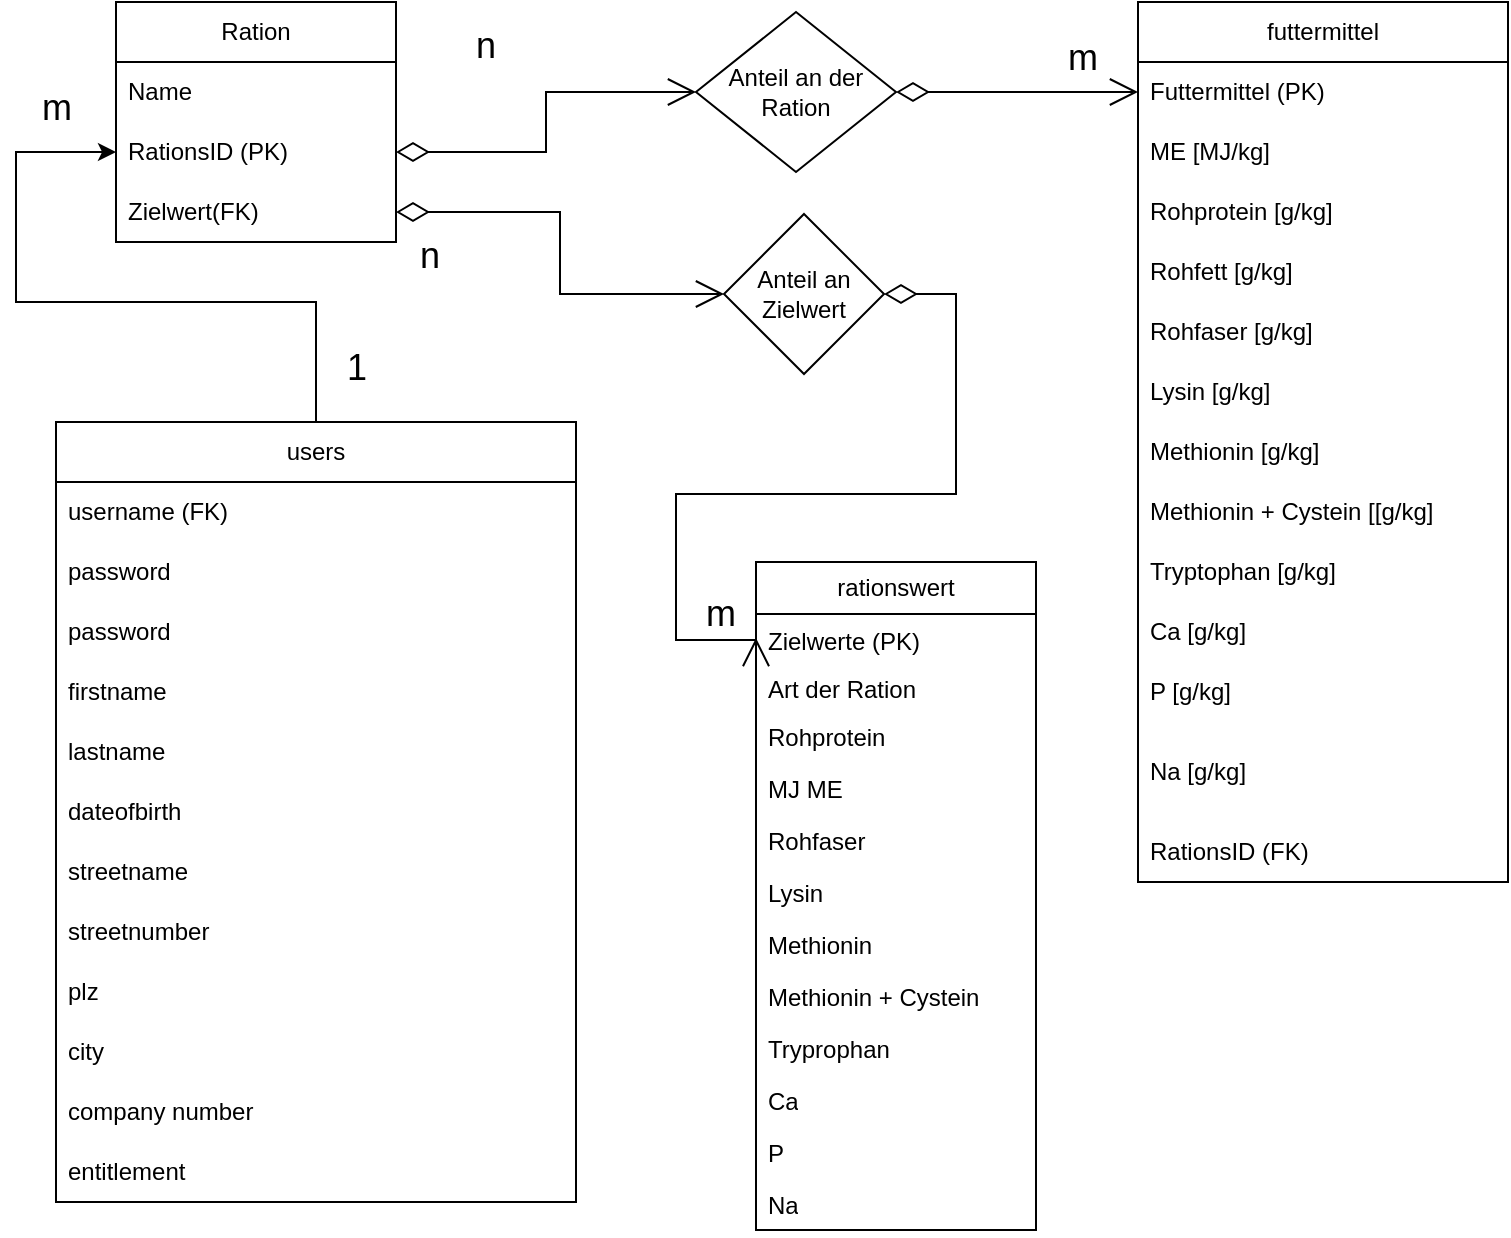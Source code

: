 <mxfile version="21.6.8" type="device">
  <diagram id="R2lEEEUBdFMjLlhIrx00" name="Page-1">
    <mxGraphModel dx="1276" dy="702" grid="1" gridSize="10" guides="1" tooltips="1" connect="1" arrows="1" fold="1" page="1" pageScale="1" pageWidth="827" pageHeight="1169" background="none" math="0" shadow="0" extFonts="Permanent Marker^https://fonts.googleapis.com/css?family=Permanent+Marker">
      <root>
        <mxCell id="0" />
        <mxCell id="1" parent="0" />
        <mxCell id="z6HVpEM0t-7y_xsnie_8-5" style="edgeStyle=orthogonalEdgeStyle;rounded=0;orthogonalLoop=1;jettySize=auto;html=1;entryX=0;entryY=0.5;entryDx=0;entryDy=0;" parent="1" source="haGexnzMSb4pTG4VEta0-5" target="haGexnzMSb4pTG4VEta0-36" edge="1">
          <mxGeometry relative="1" as="geometry" />
        </mxCell>
        <mxCell id="haGexnzMSb4pTG4VEta0-5" value="users" style="swimlane;fontStyle=0;childLayout=stackLayout;horizontal=1;startSize=30;horizontalStack=0;resizeParent=1;resizeParentMax=0;resizeLast=0;collapsible=1;marginBottom=0;whiteSpace=wrap;html=1;" parent="1" vertex="1">
          <mxGeometry x="40" y="250" width="260" height="390" as="geometry" />
        </mxCell>
        <mxCell id="haGexnzMSb4pTG4VEta0-6" value="username (FK)" style="text;strokeColor=none;fillColor=none;align=left;verticalAlign=middle;spacingLeft=4;spacingRight=4;overflow=hidden;points=[[0,0.5],[1,0.5]];portConstraint=eastwest;rotatable=0;whiteSpace=wrap;html=1;" parent="haGexnzMSb4pTG4VEta0-5" vertex="1">
          <mxGeometry y="30" width="260" height="30" as="geometry" />
        </mxCell>
        <mxCell id="haGexnzMSb4pTG4VEta0-7" value="password&lt;span style=&quot;white-space: pre;&quot;&gt;&#x9;&lt;/span&gt;" style="text;strokeColor=none;fillColor=none;align=left;verticalAlign=middle;spacingLeft=4;spacingRight=4;overflow=hidden;points=[[0,0.5],[1,0.5]];portConstraint=eastwest;rotatable=0;whiteSpace=wrap;html=1;" parent="haGexnzMSb4pTG4VEta0-5" vertex="1">
          <mxGeometry y="60" width="260" height="30" as="geometry" />
        </mxCell>
        <mxCell id="d2Ru8gqRP0aXBG4I82aA-1" value="password&lt;span style=&quot;white-space: pre;&quot;&gt;&#x9;&lt;/span&gt;" style="text;strokeColor=none;fillColor=none;align=left;verticalAlign=middle;spacingLeft=4;spacingRight=4;overflow=hidden;points=[[0,0.5],[1,0.5]];portConstraint=eastwest;rotatable=0;whiteSpace=wrap;html=1;" vertex="1" parent="haGexnzMSb4pTG4VEta0-5">
          <mxGeometry y="90" width="260" height="30" as="geometry" />
        </mxCell>
        <mxCell id="haGexnzMSb4pTG4VEta0-8" value="firstname" style="text;strokeColor=none;fillColor=none;align=left;verticalAlign=middle;spacingLeft=4;spacingRight=4;overflow=hidden;points=[[0,0.5],[1,0.5]];portConstraint=eastwest;rotatable=0;whiteSpace=wrap;html=1;" parent="haGexnzMSb4pTG4VEta0-5" vertex="1">
          <mxGeometry y="120" width="260" height="30" as="geometry" />
        </mxCell>
        <mxCell id="haGexnzMSb4pTG4VEta0-9" value="lastname" style="text;strokeColor=none;fillColor=none;align=left;verticalAlign=middle;spacingLeft=4;spacingRight=4;overflow=hidden;points=[[0,0.5],[1,0.5]];portConstraint=eastwest;rotatable=0;whiteSpace=wrap;html=1;" parent="haGexnzMSb4pTG4VEta0-5" vertex="1">
          <mxGeometry y="150" width="260" height="30" as="geometry" />
        </mxCell>
        <mxCell id="haGexnzMSb4pTG4VEta0-10" value="dateofbirth" style="text;strokeColor=none;fillColor=none;align=left;verticalAlign=middle;spacingLeft=4;spacingRight=4;overflow=hidden;points=[[0,0.5],[1,0.5]];portConstraint=eastwest;rotatable=0;whiteSpace=wrap;html=1;" parent="haGexnzMSb4pTG4VEta0-5" vertex="1">
          <mxGeometry y="180" width="260" height="30" as="geometry" />
        </mxCell>
        <mxCell id="haGexnzMSb4pTG4VEta0-11" value="streetname" style="text;strokeColor=none;fillColor=none;align=left;verticalAlign=middle;spacingLeft=4;spacingRight=4;overflow=hidden;points=[[0,0.5],[1,0.5]];portConstraint=eastwest;rotatable=0;whiteSpace=wrap;html=1;" parent="haGexnzMSb4pTG4VEta0-5" vertex="1">
          <mxGeometry y="210" width="260" height="30" as="geometry" />
        </mxCell>
        <mxCell id="haGexnzMSb4pTG4VEta0-12" value="streetnumber" style="text;strokeColor=none;fillColor=none;align=left;verticalAlign=middle;spacingLeft=4;spacingRight=4;overflow=hidden;points=[[0,0.5],[1,0.5]];portConstraint=eastwest;rotatable=0;whiteSpace=wrap;html=1;" parent="haGexnzMSb4pTG4VEta0-5" vertex="1">
          <mxGeometry y="240" width="260" height="30" as="geometry" />
        </mxCell>
        <mxCell id="haGexnzMSb4pTG4VEta0-13" value="plz" style="text;strokeColor=none;fillColor=none;align=left;verticalAlign=middle;spacingLeft=4;spacingRight=4;overflow=hidden;points=[[0,0.5],[1,0.5]];portConstraint=eastwest;rotatable=0;whiteSpace=wrap;html=1;" parent="haGexnzMSb4pTG4VEta0-5" vertex="1">
          <mxGeometry y="270" width="260" height="30" as="geometry" />
        </mxCell>
        <mxCell id="haGexnzMSb4pTG4VEta0-14" value="city" style="text;strokeColor=none;fillColor=none;align=left;verticalAlign=middle;spacingLeft=4;spacingRight=4;overflow=hidden;points=[[0,0.5],[1,0.5]];portConstraint=eastwest;rotatable=0;whiteSpace=wrap;html=1;" parent="haGexnzMSb4pTG4VEta0-5" vertex="1">
          <mxGeometry y="300" width="260" height="30" as="geometry" />
        </mxCell>
        <mxCell id="haGexnzMSb4pTG4VEta0-15" value="company number" style="text;strokeColor=none;fillColor=none;align=left;verticalAlign=middle;spacingLeft=4;spacingRight=4;overflow=hidden;points=[[0,0.5],[1,0.5]];portConstraint=eastwest;rotatable=0;whiteSpace=wrap;html=1;" parent="haGexnzMSb4pTG4VEta0-5" vertex="1">
          <mxGeometry y="330" width="260" height="30" as="geometry" />
        </mxCell>
        <mxCell id="haGexnzMSb4pTG4VEta0-16" value="entitlement" style="text;strokeColor=none;fillColor=none;align=left;verticalAlign=middle;spacingLeft=4;spacingRight=4;overflow=hidden;points=[[0,0.5],[1,0.5]];portConstraint=eastwest;rotatable=0;whiteSpace=wrap;html=1;" parent="haGexnzMSb4pTG4VEta0-5" vertex="1">
          <mxGeometry y="360" width="260" height="30" as="geometry" />
        </mxCell>
        <mxCell id="haGexnzMSb4pTG4VEta0-17" value="futtermittel" style="swimlane;fontStyle=0;childLayout=stackLayout;horizontal=1;startSize=30;horizontalStack=0;resizeParent=1;resizeParentMax=0;resizeLast=0;collapsible=1;marginBottom=0;whiteSpace=wrap;html=1;" parent="1" vertex="1">
          <mxGeometry x="581" y="40" width="185" height="440" as="geometry" />
        </mxCell>
        <mxCell id="6VUC1AwIp-IwRks0Y4dq-5" value="Futtermittel (PK)" style="text;strokeColor=none;fillColor=none;align=left;verticalAlign=middle;spacingLeft=4;spacingRight=4;overflow=hidden;points=[[0,0.5],[1,0.5]];portConstraint=eastwest;rotatable=0;whiteSpace=wrap;html=1;" parent="haGexnzMSb4pTG4VEta0-17" vertex="1">
          <mxGeometry y="30" width="185" height="30" as="geometry" />
        </mxCell>
        <mxCell id="haGexnzMSb4pTG4VEta0-18" value="ME [MJ/kg]" style="text;strokeColor=none;fillColor=none;align=left;verticalAlign=middle;spacingLeft=4;spacingRight=4;overflow=hidden;points=[[0,0.5],[1,0.5]];portConstraint=eastwest;rotatable=0;whiteSpace=wrap;html=1;" parent="haGexnzMSb4pTG4VEta0-17" vertex="1">
          <mxGeometry y="60" width="185" height="30" as="geometry" />
        </mxCell>
        <mxCell id="haGexnzMSb4pTG4VEta0-19" value="Rohprotein [g/kg]" style="text;strokeColor=none;fillColor=none;align=left;verticalAlign=middle;spacingLeft=4;spacingRight=4;overflow=hidden;points=[[0,0.5],[1,0.5]];portConstraint=eastwest;rotatable=0;whiteSpace=wrap;html=1;" parent="haGexnzMSb4pTG4VEta0-17" vertex="1">
          <mxGeometry y="90" width="185" height="30" as="geometry" />
        </mxCell>
        <mxCell id="haGexnzMSb4pTG4VEta0-20" value="Rohfett [g/kg]" style="text;strokeColor=none;fillColor=none;align=left;verticalAlign=middle;spacingLeft=4;spacingRight=4;overflow=hidden;points=[[0,0.5],[1,0.5]];portConstraint=eastwest;rotatable=0;whiteSpace=wrap;html=1;" parent="haGexnzMSb4pTG4VEta0-17" vertex="1">
          <mxGeometry y="120" width="185" height="30" as="geometry" />
        </mxCell>
        <mxCell id="haGexnzMSb4pTG4VEta0-21" value="Rohfaser [g/kg]" style="text;strokeColor=none;fillColor=none;align=left;verticalAlign=middle;spacingLeft=4;spacingRight=4;overflow=hidden;points=[[0,0.5],[1,0.5]];portConstraint=eastwest;rotatable=0;whiteSpace=wrap;html=1;" parent="haGexnzMSb4pTG4VEta0-17" vertex="1">
          <mxGeometry y="150" width="185" height="30" as="geometry" />
        </mxCell>
        <mxCell id="haGexnzMSb4pTG4VEta0-22" value="Lysin [g/kg]" style="text;strokeColor=none;fillColor=none;align=left;verticalAlign=middle;spacingLeft=4;spacingRight=4;overflow=hidden;points=[[0,0.5],[1,0.5]];portConstraint=eastwest;rotatable=0;whiteSpace=wrap;html=1;" parent="haGexnzMSb4pTG4VEta0-17" vertex="1">
          <mxGeometry y="180" width="185" height="30" as="geometry" />
        </mxCell>
        <mxCell id="haGexnzMSb4pTG4VEta0-23" value="Methionin [g/kg]" style="text;strokeColor=none;fillColor=none;align=left;verticalAlign=middle;spacingLeft=4;spacingRight=4;overflow=hidden;points=[[0,0.5],[1,0.5]];portConstraint=eastwest;rotatable=0;whiteSpace=wrap;html=1;" parent="haGexnzMSb4pTG4VEta0-17" vertex="1">
          <mxGeometry y="210" width="185" height="30" as="geometry" />
        </mxCell>
        <mxCell id="haGexnzMSb4pTG4VEta0-25" value="Methionin + Cystein [[g/kg]" style="text;strokeColor=none;fillColor=none;align=left;verticalAlign=middle;spacingLeft=4;spacingRight=4;overflow=hidden;points=[[0,0.5],[1,0.5]];portConstraint=eastwest;rotatable=0;whiteSpace=wrap;html=1;" parent="haGexnzMSb4pTG4VEta0-17" vertex="1">
          <mxGeometry y="240" width="185" height="30" as="geometry" />
        </mxCell>
        <mxCell id="haGexnzMSb4pTG4VEta0-27" value="Tryptophan [g/kg]" style="text;strokeColor=none;fillColor=none;align=left;verticalAlign=middle;spacingLeft=4;spacingRight=4;overflow=hidden;points=[[0,0.5],[1,0.5]];portConstraint=eastwest;rotatable=0;whiteSpace=wrap;html=1;" parent="haGexnzMSb4pTG4VEta0-17" vertex="1">
          <mxGeometry y="270" width="185" height="30" as="geometry" />
        </mxCell>
        <mxCell id="haGexnzMSb4pTG4VEta0-29" value="Ca [g/kg]" style="text;strokeColor=none;fillColor=none;align=left;verticalAlign=middle;spacingLeft=4;spacingRight=4;overflow=hidden;points=[[0,0.5],[1,0.5]];portConstraint=eastwest;rotatable=0;whiteSpace=wrap;html=1;" parent="haGexnzMSb4pTG4VEta0-17" vertex="1">
          <mxGeometry y="300" width="185" height="30" as="geometry" />
        </mxCell>
        <mxCell id="haGexnzMSb4pTG4VEta0-28" value="P [g/kg]" style="text;strokeColor=none;fillColor=none;align=left;verticalAlign=middle;spacingLeft=4;spacingRight=4;overflow=hidden;points=[[0,0.5],[1,0.5]];portConstraint=eastwest;rotatable=0;whiteSpace=wrap;html=1;" parent="haGexnzMSb4pTG4VEta0-17" vertex="1">
          <mxGeometry y="330" width="185" height="30" as="geometry" />
        </mxCell>
        <mxCell id="haGexnzMSb4pTG4VEta0-26" value="Na [g/kg]" style="text;strokeColor=none;fillColor=none;align=left;verticalAlign=middle;spacingLeft=4;spacingRight=4;overflow=hidden;points=[[0,0.5],[1,0.5]];portConstraint=eastwest;rotatable=0;whiteSpace=wrap;html=1;" parent="haGexnzMSb4pTG4VEta0-17" vertex="1">
          <mxGeometry y="360" width="185" height="50" as="geometry" />
        </mxCell>
        <mxCell id="haGexnzMSb4pTG4VEta0-37" value="RationsID (FK)" style="text;strokeColor=none;fillColor=none;align=left;verticalAlign=middle;spacingLeft=4;spacingRight=4;overflow=hidden;points=[[0,0.5],[1,0.5]];portConstraint=eastwest;rotatable=0;whiteSpace=wrap;html=1;" parent="haGexnzMSb4pTG4VEta0-17" vertex="1">
          <mxGeometry y="410" width="185" height="30" as="geometry" />
        </mxCell>
        <mxCell id="haGexnzMSb4pTG4VEta0-32" value="Ration" style="swimlane;fontStyle=0;childLayout=stackLayout;horizontal=1;startSize=30;horizontalStack=0;resizeParent=1;resizeParentMax=0;resizeLast=0;collapsible=1;marginBottom=0;whiteSpace=wrap;html=1;" parent="1" vertex="1">
          <mxGeometry x="70" y="40" width="140" height="120" as="geometry" />
        </mxCell>
        <mxCell id="haGexnzMSb4pTG4VEta0-33" value="Name" style="text;strokeColor=none;fillColor=none;align=left;verticalAlign=middle;spacingLeft=4;spacingRight=4;overflow=hidden;points=[[0,0.5],[1,0.5]];portConstraint=eastwest;rotatable=0;whiteSpace=wrap;html=1;" parent="haGexnzMSb4pTG4VEta0-32" vertex="1">
          <mxGeometry y="30" width="140" height="30" as="geometry" />
        </mxCell>
        <mxCell id="haGexnzMSb4pTG4VEta0-36" value="RationsID (PK)" style="text;strokeColor=none;fillColor=none;align=left;verticalAlign=middle;spacingLeft=4;spacingRight=4;overflow=hidden;points=[[0,0.5],[1,0.5]];portConstraint=eastwest;rotatable=0;whiteSpace=wrap;html=1;" parent="haGexnzMSb4pTG4VEta0-32" vertex="1">
          <mxGeometry y="60" width="140" height="30" as="geometry" />
        </mxCell>
        <mxCell id="6VUC1AwIp-IwRks0Y4dq-29" value="Zielwert(FK)" style="text;strokeColor=none;fillColor=none;align=left;verticalAlign=middle;spacingLeft=4;spacingRight=4;overflow=hidden;points=[[0,0.5],[1,0.5]];portConstraint=eastwest;rotatable=0;whiteSpace=wrap;html=1;" parent="haGexnzMSb4pTG4VEta0-32" vertex="1">
          <mxGeometry y="90" width="140" height="30" as="geometry" />
        </mxCell>
        <mxCell id="6VUC1AwIp-IwRks0Y4dq-2" value="" style="endArrow=open;html=1;endSize=12;startArrow=diamondThin;startSize=14;startFill=0;edgeStyle=orthogonalEdgeStyle;rounded=0;exitX=1;exitY=0.5;exitDx=0;exitDy=0;entryX=0;entryY=0.5;entryDx=0;entryDy=0;" parent="1" source="6VUC1AwIp-IwRks0Y4dq-25" target="6VUC1AwIp-IwRks0Y4dq-5" edge="1">
          <mxGeometry relative="1" as="geometry">
            <mxPoint x="450" y="70" as="sourcePoint" />
            <mxPoint x="580" y="70" as="targetPoint" />
          </mxGeometry>
        </mxCell>
        <mxCell id="6VUC1AwIp-IwRks0Y4dq-4" value="&lt;font style=&quot;font-size: 18px;&quot;&gt;m&lt;/font&gt;" style="edgeLabel;resizable=0;html=1;align=right;verticalAlign=top;" parent="6VUC1AwIp-IwRks0Y4dq-2" connectable="0" vertex="1">
          <mxGeometry x="1" relative="1" as="geometry">
            <mxPoint x="-20" y="-34" as="offset" />
          </mxGeometry>
        </mxCell>
        <mxCell id="6VUC1AwIp-IwRks0Y4dq-7" value="rationswert" style="swimlane;fontStyle=0;childLayout=stackLayout;horizontal=1;startSize=26;fillColor=none;horizontalStack=0;resizeParent=1;resizeParentMax=0;resizeLast=0;collapsible=1;marginBottom=0;whiteSpace=wrap;html=1;" parent="1" vertex="1">
          <mxGeometry x="390" y="320" width="140" height="334" as="geometry" />
        </mxCell>
        <mxCell id="6VUC1AwIp-IwRks0Y4dq-28" value="Zielwerte (PK)" style="text;strokeColor=none;fillColor=none;align=left;verticalAlign=top;spacingLeft=4;spacingRight=4;overflow=hidden;rotatable=0;points=[[0,0.5],[1,0.5]];portConstraint=eastwest;whiteSpace=wrap;html=1;" parent="6VUC1AwIp-IwRks0Y4dq-7" vertex="1">
          <mxGeometry y="26" width="140" height="24" as="geometry" />
        </mxCell>
        <mxCell id="z6HVpEM0t-7y_xsnie_8-3" value="Art der Ration" style="text;strokeColor=none;fillColor=none;align=left;verticalAlign=top;spacingLeft=4;spacingRight=4;overflow=hidden;rotatable=0;points=[[0,0.5],[1,0.5]];portConstraint=eastwest;whiteSpace=wrap;html=1;" parent="6VUC1AwIp-IwRks0Y4dq-7" vertex="1">
          <mxGeometry y="50" width="140" height="24" as="geometry" />
        </mxCell>
        <mxCell id="6VUC1AwIp-IwRks0Y4dq-9" value="Rohprotein" style="text;strokeColor=none;fillColor=none;align=left;verticalAlign=top;spacingLeft=4;spacingRight=4;overflow=hidden;rotatable=0;points=[[0,0.5],[1,0.5]];portConstraint=eastwest;whiteSpace=wrap;html=1;" parent="6VUC1AwIp-IwRks0Y4dq-7" vertex="1">
          <mxGeometry y="74" width="140" height="26" as="geometry" />
        </mxCell>
        <mxCell id="6VUC1AwIp-IwRks0Y4dq-8" value="MJ ME" style="text;strokeColor=none;fillColor=none;align=left;verticalAlign=top;spacingLeft=4;spacingRight=4;overflow=hidden;rotatable=0;points=[[0,0.5],[1,0.5]];portConstraint=eastwest;whiteSpace=wrap;html=1;" parent="6VUC1AwIp-IwRks0Y4dq-7" vertex="1">
          <mxGeometry y="100" width="140" height="26" as="geometry" />
        </mxCell>
        <mxCell id="6VUC1AwIp-IwRks0Y4dq-10" value="Rohfaser" style="text;strokeColor=none;fillColor=none;align=left;verticalAlign=top;spacingLeft=4;spacingRight=4;overflow=hidden;rotatable=0;points=[[0,0.5],[1,0.5]];portConstraint=eastwest;whiteSpace=wrap;html=1;" parent="6VUC1AwIp-IwRks0Y4dq-7" vertex="1">
          <mxGeometry y="126" width="140" height="26" as="geometry" />
        </mxCell>
        <mxCell id="6VUC1AwIp-IwRks0Y4dq-12" value="Lysin&lt;br&gt;" style="text;strokeColor=none;fillColor=none;align=left;verticalAlign=top;spacingLeft=4;spacingRight=4;overflow=hidden;rotatable=0;points=[[0,0.5],[1,0.5]];portConstraint=eastwest;whiteSpace=wrap;html=1;" parent="6VUC1AwIp-IwRks0Y4dq-7" vertex="1">
          <mxGeometry y="152" width="140" height="26" as="geometry" />
        </mxCell>
        <mxCell id="6VUC1AwIp-IwRks0Y4dq-11" value="Methionin" style="text;strokeColor=none;fillColor=none;align=left;verticalAlign=top;spacingLeft=4;spacingRight=4;overflow=hidden;rotatable=0;points=[[0,0.5],[1,0.5]];portConstraint=eastwest;whiteSpace=wrap;html=1;" parent="6VUC1AwIp-IwRks0Y4dq-7" vertex="1">
          <mxGeometry y="178" width="140" height="26" as="geometry" />
        </mxCell>
        <mxCell id="6VUC1AwIp-IwRks0Y4dq-13" value="Methionin + Cystein" style="text;strokeColor=none;fillColor=none;align=left;verticalAlign=top;spacingLeft=4;spacingRight=4;overflow=hidden;rotatable=0;points=[[0,0.5],[1,0.5]];portConstraint=eastwest;whiteSpace=wrap;html=1;" parent="6VUC1AwIp-IwRks0Y4dq-7" vertex="1">
          <mxGeometry y="204" width="140" height="26" as="geometry" />
        </mxCell>
        <mxCell id="6VUC1AwIp-IwRks0Y4dq-14" value="Tryprophan" style="text;strokeColor=none;fillColor=none;align=left;verticalAlign=top;spacingLeft=4;spacingRight=4;overflow=hidden;rotatable=0;points=[[0,0.5],[1,0.5]];portConstraint=eastwest;whiteSpace=wrap;html=1;" parent="6VUC1AwIp-IwRks0Y4dq-7" vertex="1">
          <mxGeometry y="230" width="140" height="26" as="geometry" />
        </mxCell>
        <mxCell id="6VUC1AwIp-IwRks0Y4dq-15" value="Ca" style="text;strokeColor=none;fillColor=none;align=left;verticalAlign=top;spacingLeft=4;spacingRight=4;overflow=hidden;rotatable=0;points=[[0,0.5],[1,0.5]];portConstraint=eastwest;whiteSpace=wrap;html=1;" parent="6VUC1AwIp-IwRks0Y4dq-7" vertex="1">
          <mxGeometry y="256" width="140" height="26" as="geometry" />
        </mxCell>
        <mxCell id="6VUC1AwIp-IwRks0Y4dq-16" value="P" style="text;strokeColor=none;fillColor=none;align=left;verticalAlign=top;spacingLeft=4;spacingRight=4;overflow=hidden;rotatable=0;points=[[0,0.5],[1,0.5]];portConstraint=eastwest;whiteSpace=wrap;html=1;" parent="6VUC1AwIp-IwRks0Y4dq-7" vertex="1">
          <mxGeometry y="282" width="140" height="26" as="geometry" />
        </mxCell>
        <mxCell id="6VUC1AwIp-IwRks0Y4dq-17" value="Na" style="text;strokeColor=none;fillColor=none;align=left;verticalAlign=top;spacingLeft=4;spacingRight=4;overflow=hidden;rotatable=0;points=[[0,0.5],[1,0.5]];portConstraint=eastwest;whiteSpace=wrap;html=1;" parent="6VUC1AwIp-IwRks0Y4dq-7" vertex="1">
          <mxGeometry y="308" width="140" height="26" as="geometry" />
        </mxCell>
        <mxCell id="6VUC1AwIp-IwRks0Y4dq-23" value="" style="endArrow=open;html=1;endSize=12;startArrow=diamondThin;startSize=14;startFill=0;edgeStyle=orthogonalEdgeStyle;rounded=0;entryX=0;entryY=0.5;entryDx=0;entryDy=0;exitX=1;exitY=0.5;exitDx=0;exitDy=0;" parent="1" source="haGexnzMSb4pTG4VEta0-36" target="6VUC1AwIp-IwRks0Y4dq-25" edge="1">
          <mxGeometry x="0.5" y="40" relative="1" as="geometry">
            <mxPoint x="220" y="70" as="sourcePoint" />
            <mxPoint x="330" y="70" as="targetPoint" />
            <Array as="points" />
            <mxPoint as="offset" />
          </mxGeometry>
        </mxCell>
        <mxCell id="6VUC1AwIp-IwRks0Y4dq-24" value="&lt;font style=&quot;font-size: 18px;&quot;&gt;n&lt;/font&gt;" style="edgeLabel;resizable=0;html=1;align=right;verticalAlign=top;" parent="6VUC1AwIp-IwRks0Y4dq-23" connectable="0" vertex="1">
          <mxGeometry x="1" relative="1" as="geometry">
            <mxPoint x="-100" y="-40" as="offset" />
          </mxGeometry>
        </mxCell>
        <mxCell id="6VUC1AwIp-IwRks0Y4dq-25" value="Anteil an der Ration" style="rhombus;whiteSpace=wrap;html=1;" parent="1" vertex="1">
          <mxGeometry x="360" y="45" width="100" height="80" as="geometry" />
        </mxCell>
        <mxCell id="6VUC1AwIp-IwRks0Y4dq-30" value="" style="endArrow=open;html=1;endSize=12;startArrow=diamondThin;startSize=14;startFill=0;edgeStyle=orthogonalEdgeStyle;rounded=0;exitX=1;exitY=0.5;exitDx=0;exitDy=0;entryX=0;entryY=0.5;entryDx=0;entryDy=0;" parent="1" source="6VUC1AwIp-IwRks0Y4dq-33" target="6VUC1AwIp-IwRks0Y4dq-28" edge="1">
          <mxGeometry relative="1" as="geometry">
            <mxPoint x="210" y="330" as="sourcePoint" />
            <mxPoint x="370" y="330" as="targetPoint" />
            <Array as="points">
              <mxPoint x="490" y="186" />
              <mxPoint x="490" y="286" />
              <mxPoint x="350" y="286" />
              <mxPoint x="350" y="359" />
            </Array>
          </mxGeometry>
        </mxCell>
        <mxCell id="6VUC1AwIp-IwRks0Y4dq-32" value="&lt;font style=&quot;font-size: 18px;&quot;&gt;m&lt;/font&gt;" style="edgeLabel;resizable=0;html=1;align=right;verticalAlign=top;" parent="6VUC1AwIp-IwRks0Y4dq-30" connectable="0" vertex="1">
          <mxGeometry x="1" relative="1" as="geometry">
            <mxPoint x="-10" y="-29" as="offset" />
          </mxGeometry>
        </mxCell>
        <mxCell id="6VUC1AwIp-IwRks0Y4dq-34" value="" style="endArrow=open;html=1;endSize=12;startArrow=diamondThin;startSize=14;startFill=0;edgeStyle=orthogonalEdgeStyle;rounded=0;exitX=1;exitY=0.5;exitDx=0;exitDy=0;entryX=0;entryY=0.5;entryDx=0;entryDy=0;" parent="1" source="6VUC1AwIp-IwRks0Y4dq-29" target="6VUC1AwIp-IwRks0Y4dq-33" edge="1">
          <mxGeometry relative="1" as="geometry">
            <mxPoint x="210" y="145" as="sourcePoint" />
            <mxPoint x="360" y="239" as="targetPoint" />
          </mxGeometry>
        </mxCell>
        <mxCell id="6VUC1AwIp-IwRks0Y4dq-35" value="&lt;font style=&quot;font-size: 18px;&quot;&gt;n&lt;/font&gt;" style="edgeLabel;resizable=0;html=1;align=left;verticalAlign=top;" parent="6VUC1AwIp-IwRks0Y4dq-34" connectable="0" vertex="1">
          <mxGeometry x="-1" relative="1" as="geometry">
            <mxPoint x="10" y="5" as="offset" />
          </mxGeometry>
        </mxCell>
        <mxCell id="6VUC1AwIp-IwRks0Y4dq-33" value="Anteil an Zielwert" style="rhombus;whiteSpace=wrap;html=1;" parent="1" vertex="1">
          <mxGeometry x="374" y="146" width="80" height="80" as="geometry" />
        </mxCell>
        <mxCell id="z6HVpEM0t-7y_xsnie_8-6" value="&lt;font style=&quot;font-size: 18px;&quot;&gt;1&lt;/font&gt;" style="text;html=1;align=center;verticalAlign=middle;resizable=0;points=[];autosize=1;strokeColor=none;fillColor=none;" parent="1" vertex="1">
          <mxGeometry x="175" y="203" width="30" height="40" as="geometry" />
        </mxCell>
        <mxCell id="z6HVpEM0t-7y_xsnie_8-7" value="&lt;font style=&quot;font-size: 18px;&quot;&gt;m&lt;/font&gt;" style="text;html=1;align=center;verticalAlign=middle;resizable=0;points=[];autosize=1;strokeColor=none;fillColor=none;" parent="1" vertex="1">
          <mxGeometry x="20" y="73" width="40" height="40" as="geometry" />
        </mxCell>
      </root>
    </mxGraphModel>
  </diagram>
</mxfile>

